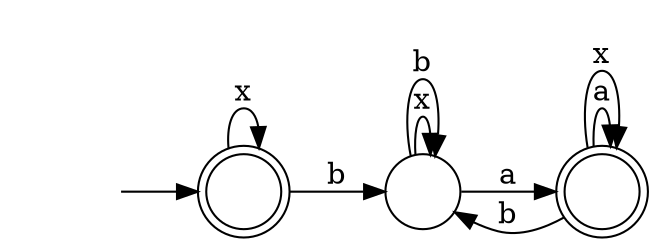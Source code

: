 digraph Automaton {
  rankdir = LR;
  0 [shape=circle,label=""];
  0 -> 1 [label="a"]
  0 -> 0 [label="x"]
  0 -> 0 [label="b"]
  1 [shape=doublecircle,label=""];
  1 -> 1 [label="a"]
  1 -> 1 [label="x"]
  1 -> 0 [label="b"]
  2 [shape=doublecircle,label=""];
  initial [shape=plaintext,label=""];
  initial -> 2
  2 -> 2 [label="x"]
  2 -> 0 [label="b"]
}

